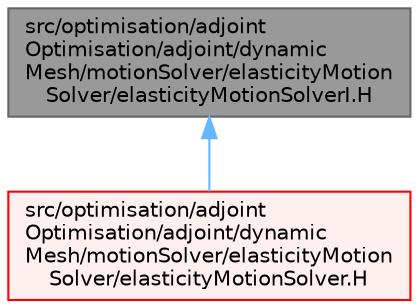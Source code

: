 digraph "src/optimisation/adjointOptimisation/adjoint/dynamicMesh/motionSolver/elasticityMotionSolver/elasticityMotionSolverI.H"
{
 // LATEX_PDF_SIZE
  bgcolor="transparent";
  edge [fontname=Helvetica,fontsize=10,labelfontname=Helvetica,labelfontsize=10];
  node [fontname=Helvetica,fontsize=10,shape=box,height=0.2,width=0.4];
  Node1 [id="Node000001",label="src/optimisation/adjoint\lOptimisation/adjoint/dynamic\lMesh/motionSolver/elasticityMotion\lSolver/elasticityMotionSolverI.H",height=0.2,width=0.4,color="gray40", fillcolor="grey60", style="filled", fontcolor="black",tooltip=" "];
  Node1 -> Node2 [id="edge1_Node000001_Node000002",dir="back",color="steelblue1",style="solid",tooltip=" "];
  Node2 [id="Node000002",label="src/optimisation/adjoint\lOptimisation/adjoint/dynamic\lMesh/motionSolver/elasticityMotion\lSolver/elasticityMotionSolver.H",height=0.2,width=0.4,color="red", fillcolor="#FFF0F0", style="filled",URL="$elasticityMotionSolver_8H.html",tooltip=" "];
}
